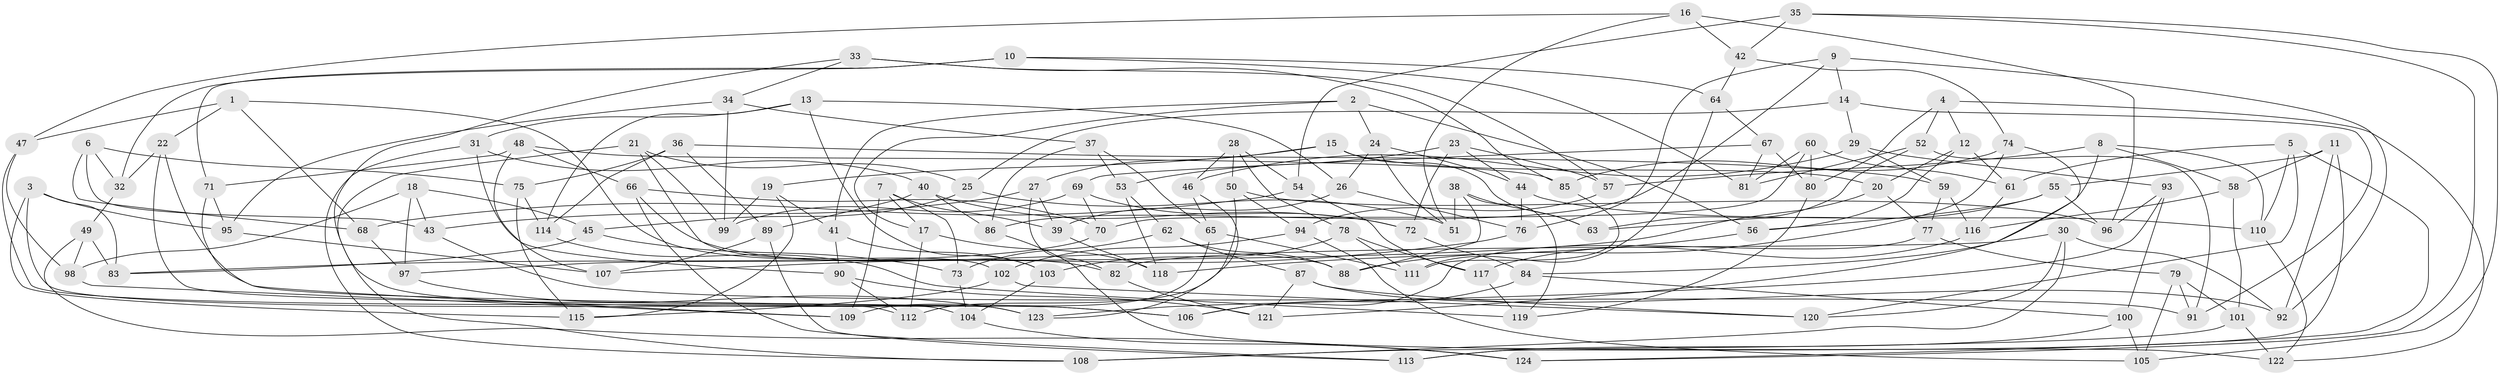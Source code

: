 // coarse degree distribution, {4: 0.5806451612903226, 5: 0.14516129032258066, 3: 0.06451612903225806, 6: 0.03225806451612903, 7: 0.04838709677419355, 8: 0.06451612903225806, 13: 0.016129032258064516, 10: 0.016129032258064516, 9: 0.016129032258064516, 18: 0.016129032258064516}
// Generated by graph-tools (version 1.1) at 2025/03/03/04/25 22:03:40]
// undirected, 124 vertices, 248 edges
graph export_dot {
graph [start="1"]
  node [color=gray90,style=filled];
  1;
  2;
  3;
  4;
  5;
  6;
  7;
  8;
  9;
  10;
  11;
  12;
  13;
  14;
  15;
  16;
  17;
  18;
  19;
  20;
  21;
  22;
  23;
  24;
  25;
  26;
  27;
  28;
  29;
  30;
  31;
  32;
  33;
  34;
  35;
  36;
  37;
  38;
  39;
  40;
  41;
  42;
  43;
  44;
  45;
  46;
  47;
  48;
  49;
  50;
  51;
  52;
  53;
  54;
  55;
  56;
  57;
  58;
  59;
  60;
  61;
  62;
  63;
  64;
  65;
  66;
  67;
  68;
  69;
  70;
  71;
  72;
  73;
  74;
  75;
  76;
  77;
  78;
  79;
  80;
  81;
  82;
  83;
  84;
  85;
  86;
  87;
  88;
  89;
  90;
  91;
  92;
  93;
  94;
  95;
  96;
  97;
  98;
  99;
  100;
  101;
  102;
  103;
  104;
  105;
  106;
  107;
  108;
  109;
  110;
  111;
  112;
  113;
  114;
  115;
  116;
  117;
  118;
  119;
  120;
  121;
  122;
  123;
  124;
  1 -- 68;
  1 -- 22;
  1 -- 82;
  1 -- 47;
  2 -- 17;
  2 -- 41;
  2 -- 56;
  2 -- 24;
  3 -- 115;
  3 -- 95;
  3 -- 123;
  3 -- 83;
  4 -- 122;
  4 -- 52;
  4 -- 12;
  4 -- 80;
  5 -- 124;
  5 -- 61;
  5 -- 120;
  5 -- 110;
  6 -- 68;
  6 -- 43;
  6 -- 75;
  6 -- 32;
  7 -- 39;
  7 -- 109;
  7 -- 73;
  7 -- 17;
  8 -- 84;
  8 -- 58;
  8 -- 110;
  8 -- 57;
  9 -- 86;
  9 -- 76;
  9 -- 14;
  9 -- 92;
  10 -- 71;
  10 -- 64;
  10 -- 81;
  10 -- 32;
  11 -- 113;
  11 -- 58;
  11 -- 55;
  11 -- 92;
  12 -- 20;
  12 -- 61;
  12 -- 56;
  13 -- 26;
  13 -- 31;
  13 -- 114;
  13 -- 103;
  14 -- 29;
  14 -- 91;
  14 -- 25;
  15 -- 20;
  15 -- 19;
  15 -- 63;
  15 -- 27;
  16 -- 96;
  16 -- 47;
  16 -- 51;
  16 -- 42;
  17 -- 118;
  17 -- 112;
  18 -- 97;
  18 -- 98;
  18 -- 45;
  18 -- 43;
  19 -- 41;
  19 -- 99;
  19 -- 115;
  20 -- 77;
  20 -- 83;
  21 -- 108;
  21 -- 102;
  21 -- 25;
  21 -- 99;
  22 -- 32;
  22 -- 106;
  22 -- 104;
  23 -- 72;
  23 -- 44;
  23 -- 57;
  23 -- 53;
  24 -- 26;
  24 -- 51;
  24 -- 44;
  25 -- 45;
  25 -- 51;
  26 -- 39;
  26 -- 76;
  27 -- 82;
  27 -- 39;
  27 -- 43;
  28 -- 50;
  28 -- 78;
  28 -- 46;
  28 -- 54;
  29 -- 93;
  29 -- 59;
  29 -- 46;
  30 -- 108;
  30 -- 82;
  30 -- 92;
  30 -- 120;
  31 -- 40;
  31 -- 90;
  31 -- 108;
  32 -- 49;
  33 -- 106;
  33 -- 34;
  33 -- 85;
  33 -- 57;
  34 -- 95;
  34 -- 37;
  34 -- 99;
  35 -- 105;
  35 -- 42;
  35 -- 124;
  35 -- 54;
  36 -- 59;
  36 -- 75;
  36 -- 89;
  36 -- 114;
  37 -- 86;
  37 -- 65;
  37 -- 53;
  38 -- 63;
  38 -- 88;
  38 -- 119;
  38 -- 51;
  39 -- 118;
  40 -- 89;
  40 -- 86;
  40 -- 72;
  41 -- 90;
  41 -- 103;
  42 -- 74;
  42 -- 64;
  43 -- 91;
  44 -- 76;
  44 -- 110;
  45 -- 83;
  45 -- 73;
  46 -- 123;
  46 -- 65;
  47 -- 98;
  47 -- 112;
  48 -- 71;
  48 -- 107;
  48 -- 85;
  48 -- 66;
  49 -- 98;
  49 -- 124;
  49 -- 83;
  50 -- 96;
  50 -- 112;
  50 -- 94;
  52 -- 63;
  52 -- 81;
  52 -- 91;
  53 -- 62;
  53 -- 118;
  54 -- 117;
  54 -- 68;
  55 -- 56;
  55 -- 96;
  55 -- 63;
  56 -- 118;
  57 -- 94;
  58 -- 116;
  58 -- 101;
  59 -- 77;
  59 -- 116;
  60 -- 70;
  60 -- 81;
  60 -- 80;
  60 -- 61;
  61 -- 116;
  62 -- 73;
  62 -- 87;
  62 -- 88;
  64 -- 67;
  64 -- 111;
  65 -- 109;
  65 -- 111;
  66 -- 70;
  66 -- 113;
  66 -- 88;
  67 -- 69;
  67 -- 81;
  67 -- 80;
  68 -- 97;
  69 -- 99;
  69 -- 70;
  69 -- 72;
  70 -- 97;
  71 -- 109;
  71 -- 95;
  72 -- 84;
  73 -- 104;
  74 -- 121;
  74 -- 85;
  74 -- 88;
  75 -- 114;
  75 -- 115;
  76 -- 107;
  77 -- 79;
  77 -- 106;
  78 -- 111;
  78 -- 103;
  78 -- 117;
  79 -- 101;
  79 -- 105;
  79 -- 91;
  80 -- 119;
  82 -- 121;
  84 -- 106;
  84 -- 100;
  85 -- 111;
  86 -- 122;
  87 -- 120;
  87 -- 92;
  87 -- 121;
  89 -- 107;
  89 -- 113;
  90 -- 112;
  90 -- 121;
  93 -- 96;
  93 -- 123;
  93 -- 100;
  94 -- 105;
  94 -- 102;
  95 -- 107;
  97 -- 123;
  98 -- 109;
  100 -- 105;
  100 -- 113;
  101 -- 122;
  101 -- 108;
  102 -- 115;
  102 -- 120;
  103 -- 104;
  104 -- 124;
  110 -- 122;
  114 -- 119;
  116 -- 117;
  117 -- 119;
}
